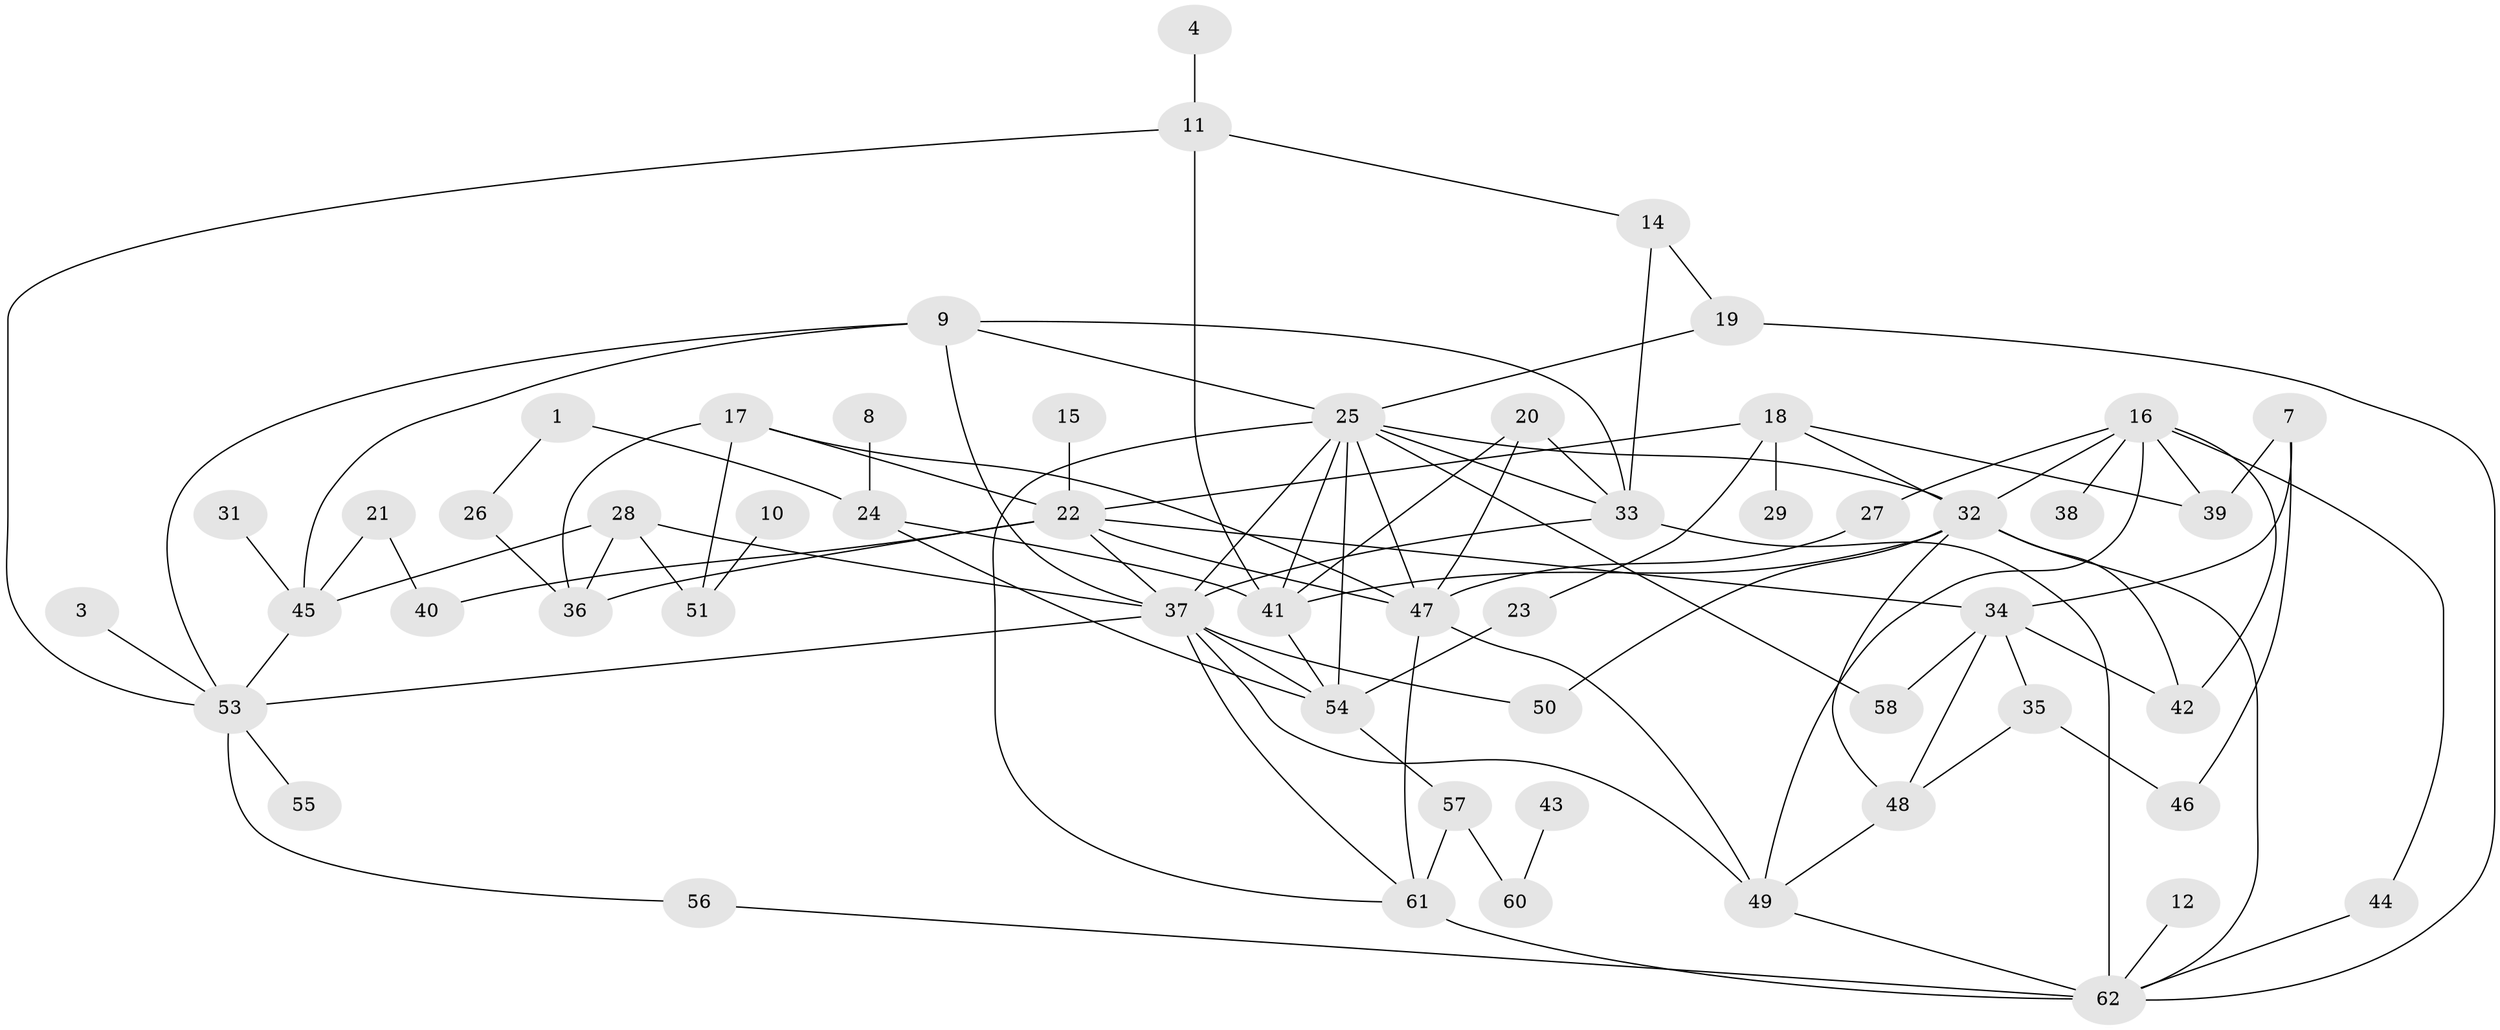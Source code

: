 // original degree distribution, {2: 0.3333333333333333, 3: 0.23577235772357724, 1: 0.14634146341463414, 0: 0.04878048780487805, 5: 0.08943089430894309, 4: 0.08943089430894309, 7: 0.016260162601626018, 6: 0.032520325203252036, 8: 0.008130081300813009}
// Generated by graph-tools (version 1.1) at 2025/00/03/09/25 03:00:50]
// undirected, 55 vertices, 100 edges
graph export_dot {
graph [start="1"]
  node [color=gray90,style=filled];
  1;
  3;
  4;
  7;
  8;
  9;
  10;
  11;
  12;
  14;
  15;
  16;
  17;
  18;
  19;
  20;
  21;
  22;
  23;
  24;
  25;
  26;
  27;
  28;
  29;
  31;
  32;
  33;
  34;
  35;
  36;
  37;
  38;
  39;
  40;
  41;
  42;
  43;
  44;
  45;
  46;
  47;
  48;
  49;
  50;
  51;
  53;
  54;
  55;
  56;
  57;
  58;
  60;
  61;
  62;
  1 -- 24 [weight=1.0];
  1 -- 26 [weight=1.0];
  3 -- 53 [weight=1.0];
  4 -- 11 [weight=1.0];
  7 -- 34 [weight=1.0];
  7 -- 39 [weight=1.0];
  7 -- 46 [weight=1.0];
  8 -- 24 [weight=1.0];
  9 -- 25 [weight=2.0];
  9 -- 33 [weight=1.0];
  9 -- 37 [weight=1.0];
  9 -- 45 [weight=1.0];
  9 -- 53 [weight=2.0];
  10 -- 51 [weight=1.0];
  11 -- 14 [weight=1.0];
  11 -- 41 [weight=1.0];
  11 -- 53 [weight=1.0];
  12 -- 62 [weight=1.0];
  14 -- 19 [weight=1.0];
  14 -- 33 [weight=1.0];
  15 -- 22 [weight=1.0];
  16 -- 27 [weight=1.0];
  16 -- 32 [weight=1.0];
  16 -- 38 [weight=1.0];
  16 -- 39 [weight=1.0];
  16 -- 42 [weight=1.0];
  16 -- 44 [weight=1.0];
  16 -- 49 [weight=1.0];
  17 -- 22 [weight=1.0];
  17 -- 36 [weight=1.0];
  17 -- 47 [weight=1.0];
  17 -- 51 [weight=1.0];
  18 -- 22 [weight=1.0];
  18 -- 23 [weight=1.0];
  18 -- 29 [weight=1.0];
  18 -- 32 [weight=1.0];
  18 -- 39 [weight=1.0];
  19 -- 25 [weight=1.0];
  19 -- 62 [weight=1.0];
  20 -- 33 [weight=1.0];
  20 -- 41 [weight=1.0];
  20 -- 47 [weight=2.0];
  21 -- 40 [weight=1.0];
  21 -- 45 [weight=1.0];
  22 -- 34 [weight=1.0];
  22 -- 36 [weight=1.0];
  22 -- 37 [weight=1.0];
  22 -- 40 [weight=1.0];
  22 -- 47 [weight=1.0];
  23 -- 54 [weight=1.0];
  24 -- 41 [weight=1.0];
  24 -- 54 [weight=1.0];
  25 -- 32 [weight=1.0];
  25 -- 33 [weight=1.0];
  25 -- 37 [weight=1.0];
  25 -- 41 [weight=1.0];
  25 -- 47 [weight=1.0];
  25 -- 54 [weight=1.0];
  25 -- 58 [weight=1.0];
  25 -- 61 [weight=1.0];
  26 -- 36 [weight=1.0];
  27 -- 47 [weight=1.0];
  28 -- 36 [weight=1.0];
  28 -- 37 [weight=1.0];
  28 -- 45 [weight=1.0];
  28 -- 51 [weight=1.0];
  31 -- 45 [weight=1.0];
  32 -- 41 [weight=1.0];
  32 -- 42 [weight=1.0];
  32 -- 48 [weight=1.0];
  32 -- 50 [weight=1.0];
  32 -- 62 [weight=1.0];
  33 -- 37 [weight=1.0];
  33 -- 62 [weight=1.0];
  34 -- 35 [weight=1.0];
  34 -- 42 [weight=1.0];
  34 -- 48 [weight=1.0];
  34 -- 58 [weight=1.0];
  35 -- 46 [weight=1.0];
  35 -- 48 [weight=1.0];
  37 -- 49 [weight=1.0];
  37 -- 50 [weight=1.0];
  37 -- 53 [weight=2.0];
  37 -- 54 [weight=1.0];
  37 -- 61 [weight=1.0];
  41 -- 54 [weight=1.0];
  43 -- 60 [weight=1.0];
  44 -- 62 [weight=1.0];
  45 -- 53 [weight=1.0];
  47 -- 49 [weight=1.0];
  47 -- 61 [weight=1.0];
  48 -- 49 [weight=1.0];
  49 -- 62 [weight=1.0];
  53 -- 55 [weight=1.0];
  53 -- 56 [weight=1.0];
  54 -- 57 [weight=1.0];
  56 -- 62 [weight=1.0];
  57 -- 60 [weight=1.0];
  57 -- 61 [weight=1.0];
  61 -- 62 [weight=2.0];
}
